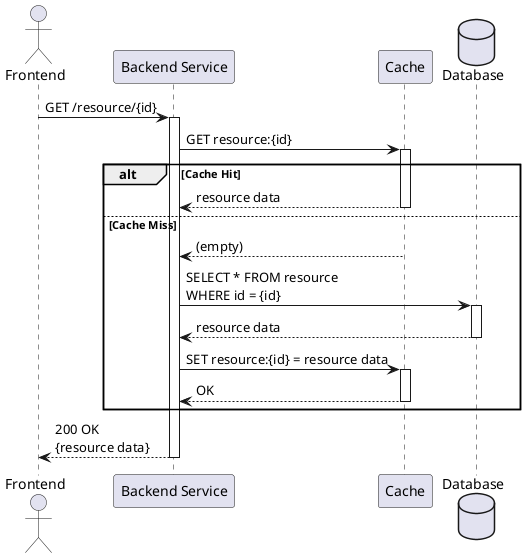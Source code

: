 @startuml
actor Frontend
participant "Backend Service" as Backend
participant "Cache" as Cache
database "Database" as DB

Frontend -> Backend : GET /resource/{id}
activate Backend

Backend -> Cache : GET resource:{id}
activate Cache
alt Cache Hit
    Cache --> Backend : resource data
    deactivate Cache
else Cache Miss
    Cache --> Backend : (empty)
    deactivate Cache

    Backend -> DB : SELECT * FROM resource\nWHERE id = {id}
    activate DB
    DB --> Backend : resource data
    deactivate DB

    Backend -> Cache : SET resource:{id} = resource data
    activate Cache
    Cache --> Backend : OK
    deactivate Cache
end

Backend --> Frontend : 200 OK\n{resource data}
deactivate Backend
@enduml

